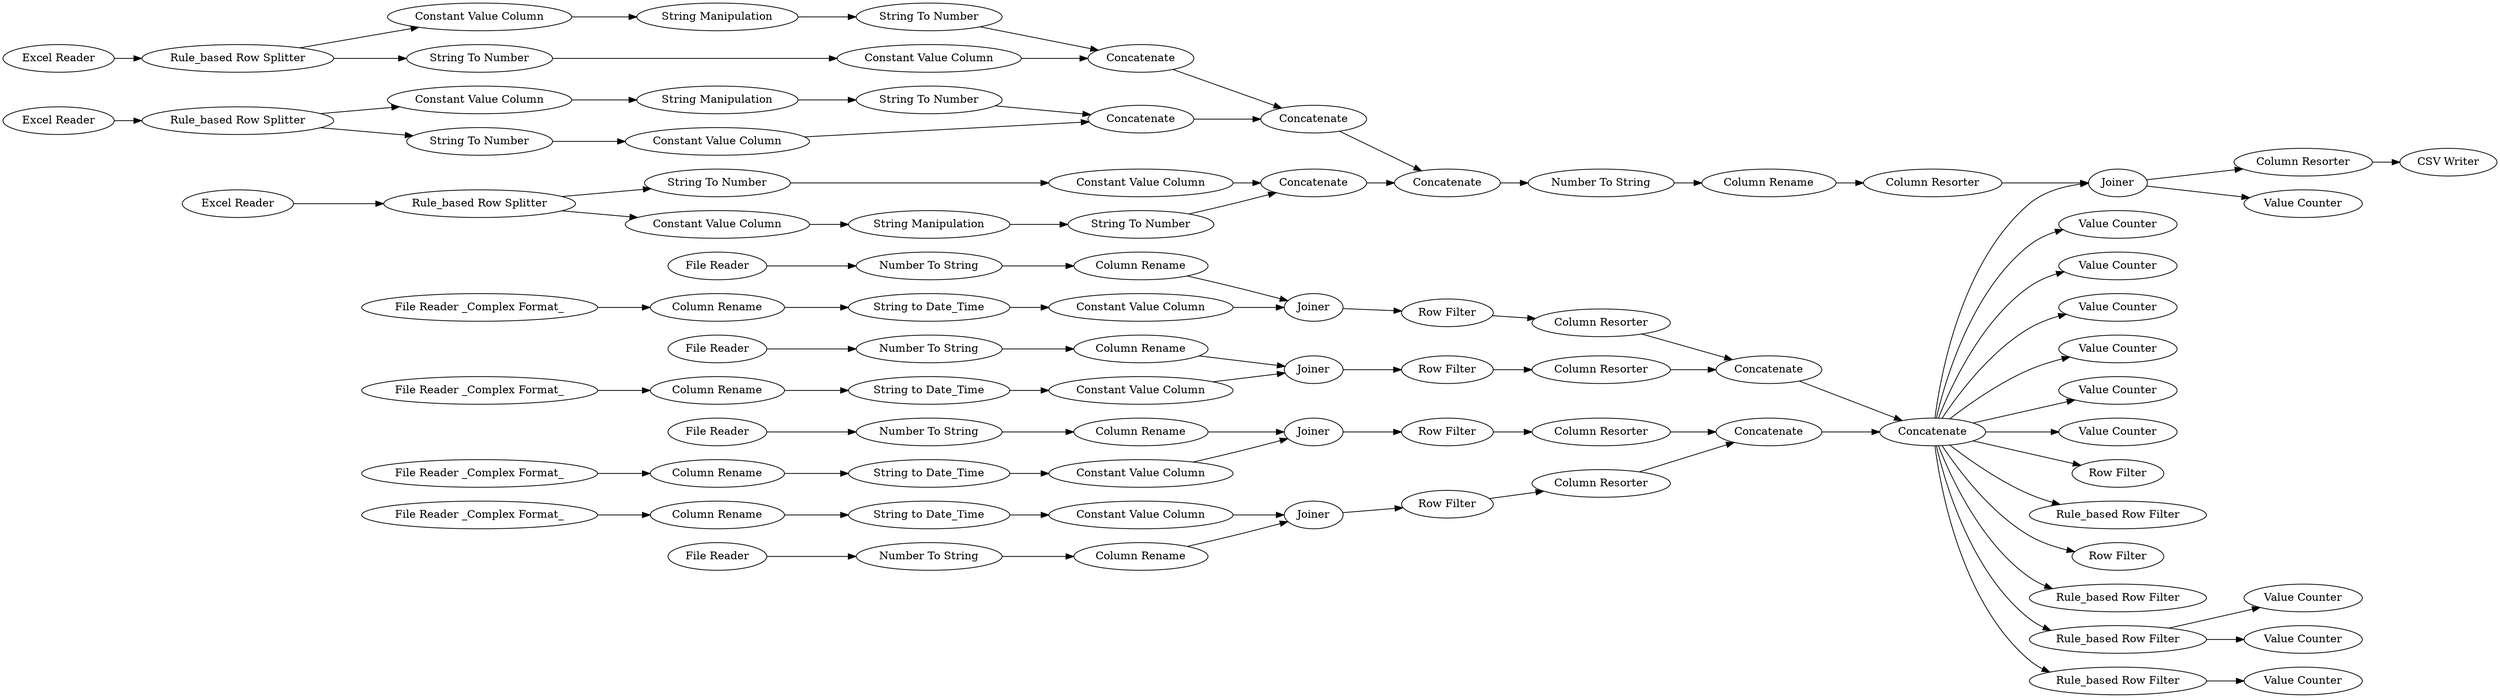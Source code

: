 digraph {
	11 [label="File Reader _Complex Format_"]
	12 [label="Column Rename"]
	13 [label="File Reader"]
	14 [label="Column Rename"]
	16 [label=Joiner]
	17 [label="Row Filter"]
	18 [label="File Reader _Complex Format_"]
	19 [label="Column Rename"]
	20 [label="File Reader"]
	21 [label="Column Rename"]
	22 [label=Joiner]
	23 [label="Row Filter"]
	24 [label=Joiner]
	25 [label="Row Filter"]
	26 [label="File Reader _Complex Format_"]
	27 [label="Column Rename"]
	28 [label="File Reader"]
	29 [label="Column Rename"]
	30 [label=Joiner]
	31 [label="Row Filter"]
	32 [label="File Reader _Complex Format_"]
	33 [label="Column Rename"]
	34 [label="File Reader"]
	35 [label="Column Rename"]
	36 [label=Concatenate]
	37 [label="Column Resorter"]
	38 [label="Column Resorter"]
	39 [label="Column Resorter"]
	40 [label="Column Resorter"]
	41 [label=Concatenate]
	42 [label=Concatenate]
	54 [label="Value Counter"]
	56 [label="Value Counter"]
	57 [label="Value Counter"]
	58 [label="Value Counter"]
	59 [label="Value Counter"]
	61 [label="Excel Reader"]
	62 [label="Excel Reader"]
	63 [label="Excel Reader"]
	64 [label=Concatenate]
	65 [label=Concatenate]
	66 [label="Value Counter"]
	68 [label="Constant Value Column"]
	69 [label="Constant Value Column"]
	70 [label="Constant Value Column"]
	71 [label="Constant Value Column"]
	72 [label="Row Filter"]
	73 [label="Rule_based Row Filter"]
	74 [label=Joiner]
	75 [label="Number To String"]
	77 [label="Row Filter"]
	78 [label="Rule_based Row Filter"]
	81 [label="Value Counter"]
	82 [label="Value Counter"]
	83 [label="Rule_based Row Filter"]
	84 [label="Value Counter"]
	85 [label="Rule_based Row Filter"]
	86 [label="Value Counter"]
	87 [label="CSV Writer"]
	92 [label="Number To String"]
	93 [label="Number To String"]
	94 [label="Number To String"]
	95 [label="Number To String"]
	96 [label="String to Date_Time"]
	97 [label="String to Date_Time"]
	98 [label="String to Date_Time"]
	99 [label="String to Date_Time"]
	100 [label="Column Rename"]
	101 [label="String To Number"]
	102 [label="Rule_based Row Splitter"]
	104 [label="Constant Value Column"]
	107 [label="Constant Value Column"]
	108 [label="String Manipulation"]
	109 [label="String To Number"]
	110 [label=Concatenate]
	111 [label=Concatenate]
	112 [label="String To Number"]
	113 [label="Rule_based Row Splitter"]
	114 [label="Constant Value Column"]
	115 [label="Constant Value Column"]
	116 [label="String Manipulation"]
	117 [label="String To Number"]
	118 [label=Concatenate]
	119 [label="String To Number"]
	120 [label="Rule_based Row Splitter"]
	121 [label="Constant Value Column"]
	122 [label="Constant Value Column"]
	123 [label="String Manipulation"]
	124 [label="String To Number"]
	125 [label="Column Resorter"]
	126 [label="Column Resorter"]
	11 -> 12
	12 -> 99
	13 -> 95
	14 -> 16
	16 -> 17
	17 -> 40
	18 -> 19
	19 -> 98
	20 -> 94
	21 -> 22
	22 -> 23
	23 -> 39
	24 -> 25
	25 -> 38
	26 -> 27
	27 -> 97
	28 -> 93
	29 -> 24
	30 -> 31
	31 -> 37
	32 -> 33
	33 -> 96
	34 -> 92
	35 -> 30
	36 -> 42
	37 -> 36
	38 -> 36
	39 -> 41
	40 -> 41
	41 -> 42
	42 -> 58
	42 -> 59
	42 -> 56
	42 -> 57
	42 -> 54
	42 -> 74
	42 -> 72
	42 -> 73
	42 -> 78
	42 -> 77
	42 -> 66
	42 -> 83
	42 -> 85
	61 -> 113
	62 -> 102
	63 -> 120
	64 -> 65
	65 -> 75
	68 -> 30
	69 -> 24
	70 -> 22
	71 -> 16
	74 -> 86
	74 -> 126
	75 -> 100
	78 -> 82
	78 -> 81
	83 -> 84
	92 -> 35
	93 -> 29
	94 -> 21
	95 -> 14
	96 -> 68
	97 -> 69
	98 -> 70
	99 -> 71
	100 -> 125
	101 -> 104
	102 -> 101
	102 -> 107
	104 -> 110
	107 -> 108
	108 -> 109
	109 -> 110
	110 -> 64
	111 -> 64
	112 -> 114
	113 -> 112
	113 -> 115
	114 -> 111
	115 -> 116
	116 -> 117
	117 -> 111
	118 -> 65
	119 -> 121
	120 -> 122
	120 -> 119
	121 -> 118
	122 -> 123
	123 -> 124
	124 -> 118
	125 -> 74
	126 -> 87
	rankdir=LR
}
